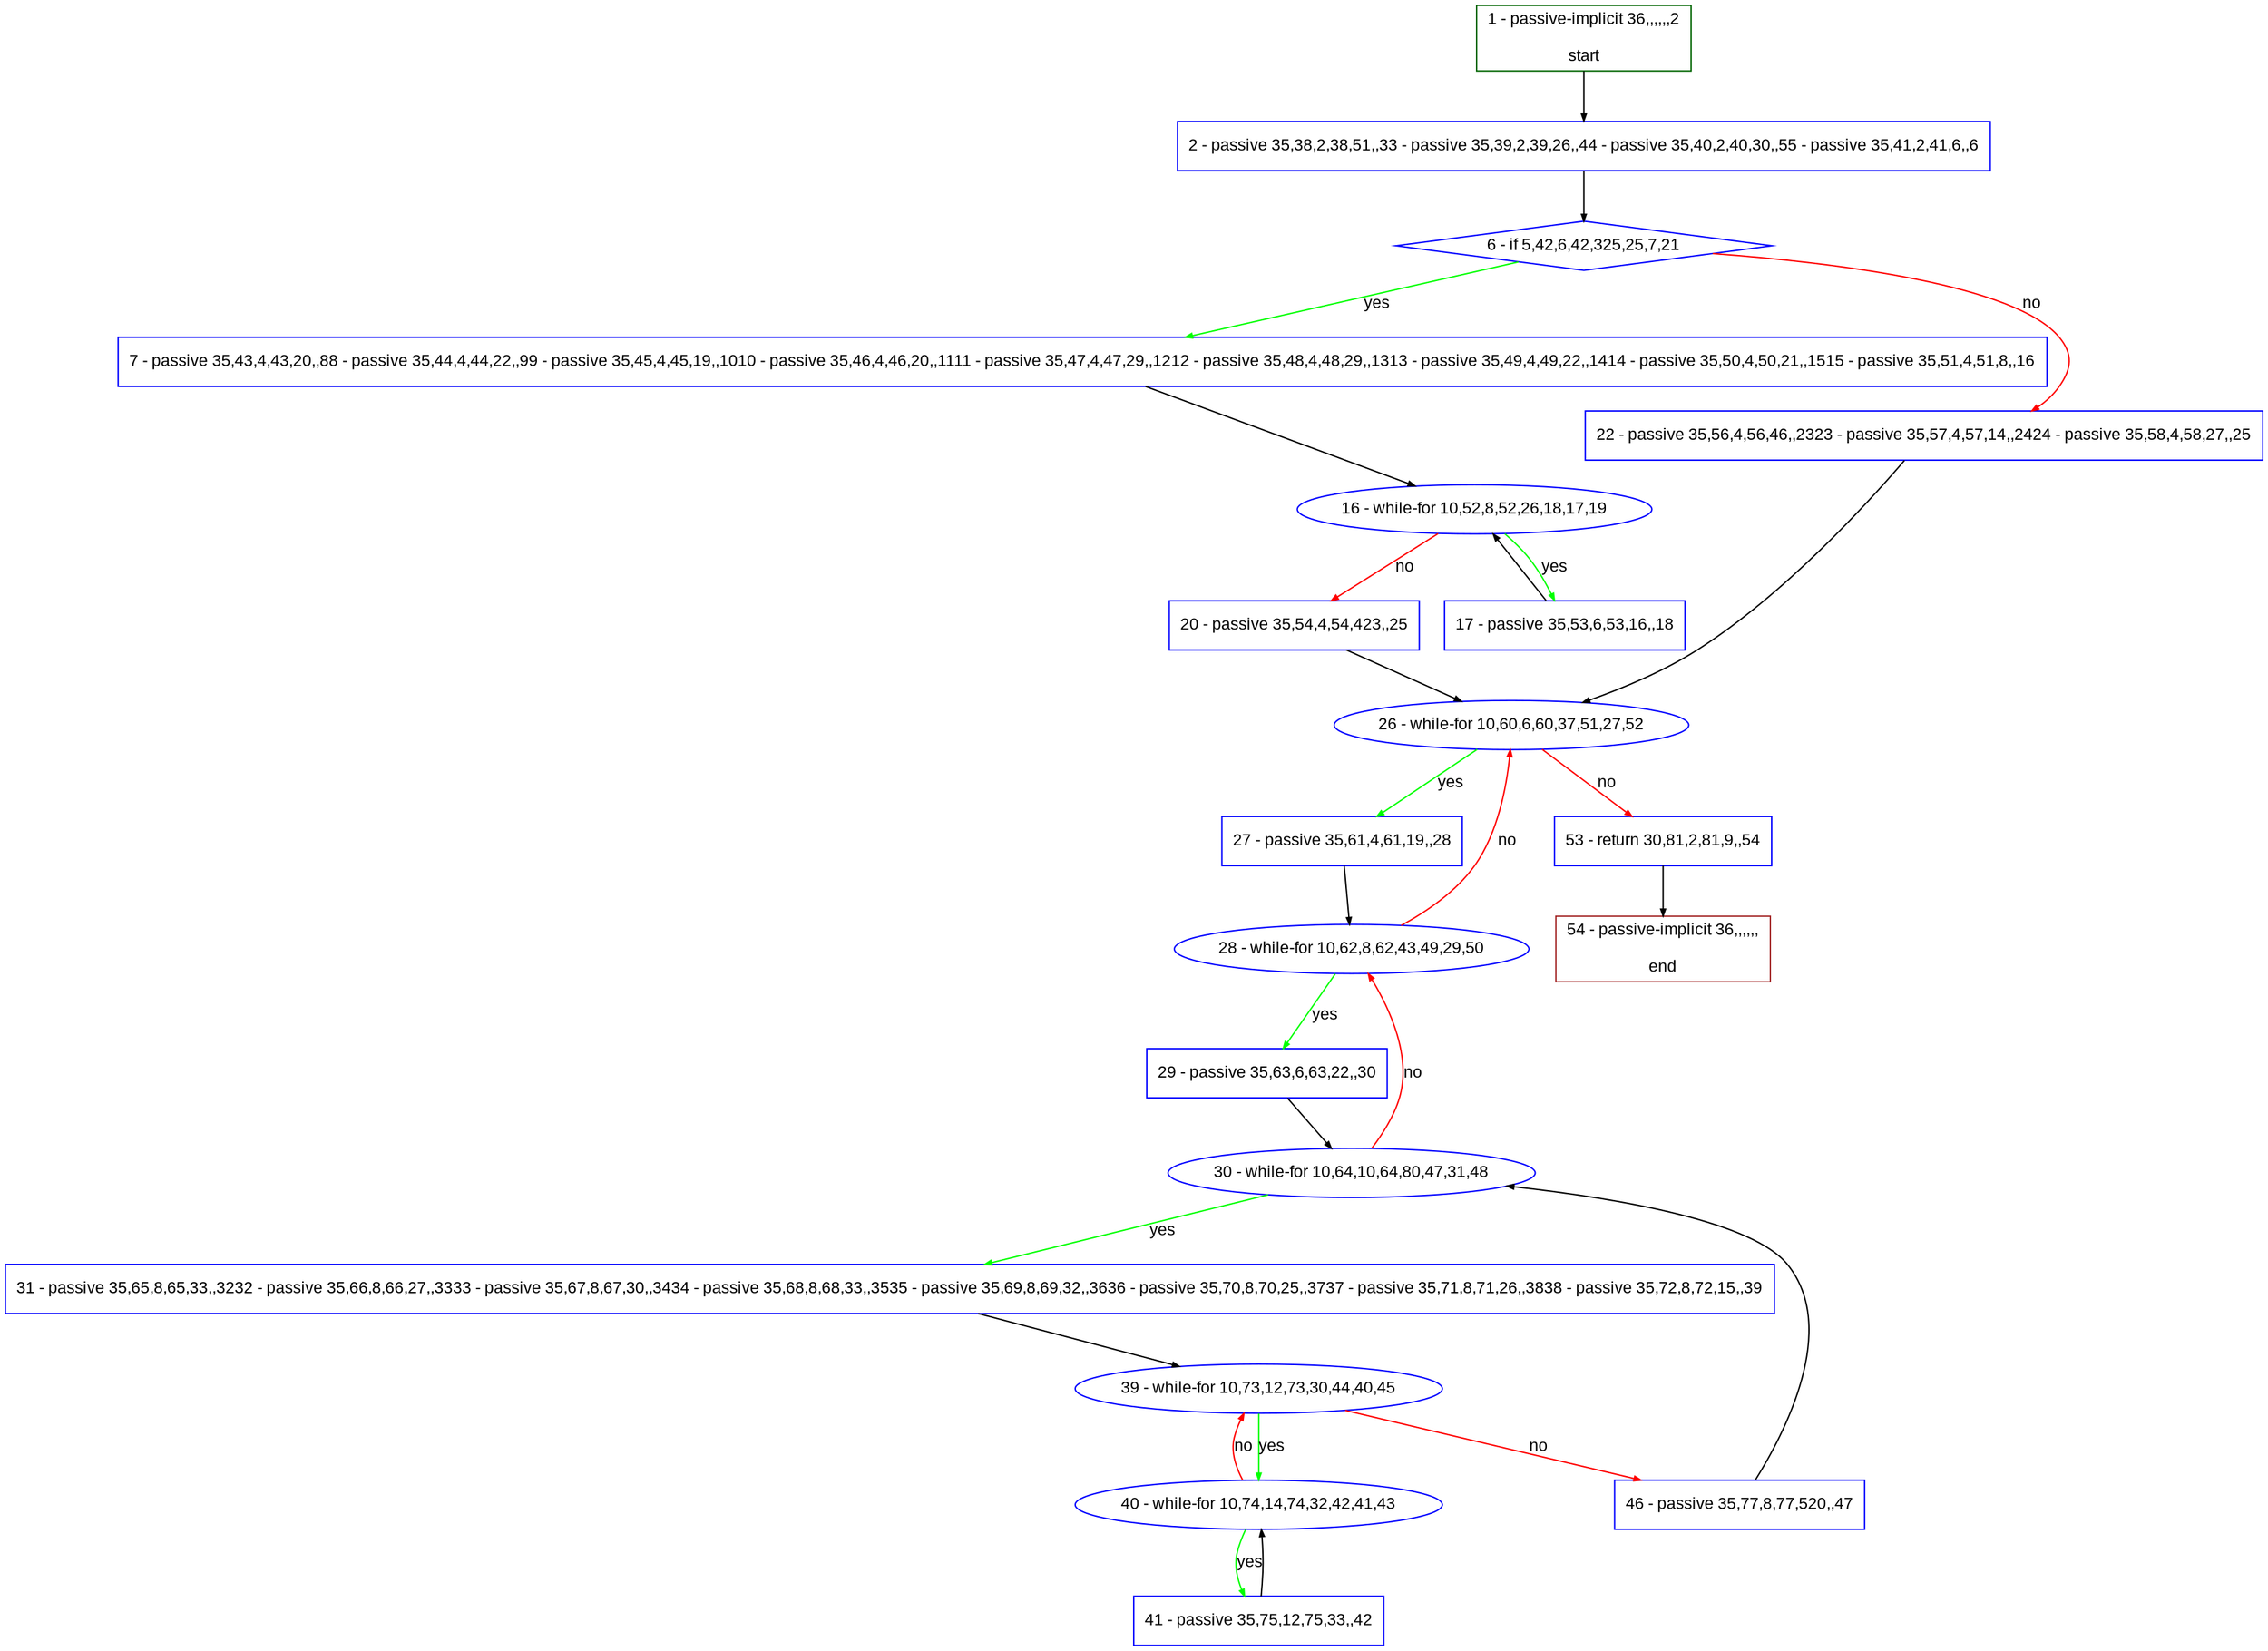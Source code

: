 digraph "" {
  graph [pack="true", label="", fontsize="12", packmode="clust", fontname="Arial", fillcolor="#FFFFCC", bgcolor="white", style="rounded,filled", compound="true"];
  node [node_initialized="no", label="", color="grey", fontsize="12", fillcolor="white", fontname="Arial", style="filled", shape="rectangle", compound="true", fixedsize="false"];
  edge [fontcolor="black", arrowhead="normal", arrowtail="none", arrowsize="0.5", ltail="", label="", color="black", fontsize="12", lhead="", fontname="Arial", dir="forward", compound="true"];
  __N1 [label="2 - passive 35,38,2,38,51,,33 - passive 35,39,2,39,26,,44 - passive 35,40,2,40,30,,55 - passive 35,41,2,41,6,,6", color="#0000ff", fillcolor="#ffffff", style="filled", shape="box"];
  __N2 [label="1 - passive-implicit 36,,,,,,2\n\nstart", color="#006400", fillcolor="#ffffff", style="filled", shape="box"];
  __N3 [label="6 - if 5,42,6,42,325,25,7,21", color="#0000ff", fillcolor="#ffffff", style="filled", shape="diamond"];
  __N4 [label="7 - passive 35,43,4,43,20,,88 - passive 35,44,4,44,22,,99 - passive 35,45,4,45,19,,1010 - passive 35,46,4,46,20,,1111 - passive 35,47,4,47,29,,1212 - passive 35,48,4,48,29,,1313 - passive 35,49,4,49,22,,1414 - passive 35,50,4,50,21,,1515 - passive 35,51,4,51,8,,16", color="#0000ff", fillcolor="#ffffff", style="filled", shape="box"];
  __N5 [label="22 - passive 35,56,4,56,46,,2323 - passive 35,57,4,57,14,,2424 - passive 35,58,4,58,27,,25", color="#0000ff", fillcolor="#ffffff", style="filled", shape="box"];
  __N6 [label="16 - while-for 10,52,8,52,26,18,17,19", color="#0000ff", fillcolor="#ffffff", style="filled", shape="oval"];
  __N7 [label="17 - passive 35,53,6,53,16,,18", color="#0000ff", fillcolor="#ffffff", style="filled", shape="box"];
  __N8 [label="20 - passive 35,54,4,54,423,,25", color="#0000ff", fillcolor="#ffffff", style="filled", shape="box"];
  __N9 [label="26 - while-for 10,60,6,60,37,51,27,52", color="#0000ff", fillcolor="#ffffff", style="filled", shape="oval"];
  __N10 [label="27 - passive 35,61,4,61,19,,28", color="#0000ff", fillcolor="#ffffff", style="filled", shape="box"];
  __N11 [label="53 - return 30,81,2,81,9,,54", color="#0000ff", fillcolor="#ffffff", style="filled", shape="box"];
  __N12 [label="28 - while-for 10,62,8,62,43,49,29,50", color="#0000ff", fillcolor="#ffffff", style="filled", shape="oval"];
  __N13 [label="29 - passive 35,63,6,63,22,,30", color="#0000ff", fillcolor="#ffffff", style="filled", shape="box"];
  __N14 [label="30 - while-for 10,64,10,64,80,47,31,48", color="#0000ff", fillcolor="#ffffff", style="filled", shape="oval"];
  __N15 [label="31 - passive 35,65,8,65,33,,3232 - passive 35,66,8,66,27,,3333 - passive 35,67,8,67,30,,3434 - passive 35,68,8,68,33,,3535 - passive 35,69,8,69,32,,3636 - passive 35,70,8,70,25,,3737 - passive 35,71,8,71,26,,3838 - passive 35,72,8,72,15,,39", color="#0000ff", fillcolor="#ffffff", style="filled", shape="box"];
  __N16 [label="39 - while-for 10,73,12,73,30,44,40,45", color="#0000ff", fillcolor="#ffffff", style="filled", shape="oval"];
  __N17 [label="40 - while-for 10,74,14,74,32,42,41,43", color="#0000ff", fillcolor="#ffffff", style="filled", shape="oval"];
  __N18 [label="46 - passive 35,77,8,77,520,,47", color="#0000ff", fillcolor="#ffffff", style="filled", shape="box"];
  __N19 [label="41 - passive 35,75,12,75,33,,42", color="#0000ff", fillcolor="#ffffff", style="filled", shape="box"];
  __N20 [label="54 - passive-implicit 36,,,,,,\n\nend", color="#a52a2a", fillcolor="#ffffff", style="filled", shape="box"];
  __N2 -> __N1 [arrowhead="normal", arrowtail="none", color="#000000", label="", dir="forward"];
  __N1 -> __N3 [arrowhead="normal", arrowtail="none", color="#000000", label="", dir="forward"];
  __N3 -> __N4 [arrowhead="normal", arrowtail="none", color="#00ff00", label="yes", dir="forward"];
  __N3 -> __N5 [arrowhead="normal", arrowtail="none", color="#ff0000", label="no", dir="forward"];
  __N4 -> __N6 [arrowhead="normal", arrowtail="none", color="#000000", label="", dir="forward"];
  __N6 -> __N7 [arrowhead="normal", arrowtail="none", color="#00ff00", label="yes", dir="forward"];
  __N7 -> __N6 [arrowhead="normal", arrowtail="none", color="#000000", label="", dir="forward"];
  __N6 -> __N8 [arrowhead="normal", arrowtail="none", color="#ff0000", label="no", dir="forward"];
  __N8 -> __N9 [arrowhead="normal", arrowtail="none", color="#000000", label="", dir="forward"];
  __N5 -> __N9 [arrowhead="normal", arrowtail="none", color="#000000", label="", dir="forward"];
  __N9 -> __N10 [arrowhead="normal", arrowtail="none", color="#00ff00", label="yes", dir="forward"];
  __N9 -> __N11 [arrowhead="normal", arrowtail="none", color="#ff0000", label="no", dir="forward"];
  __N10 -> __N12 [arrowhead="normal", arrowtail="none", color="#000000", label="", dir="forward"];
  __N12 -> __N9 [arrowhead="normal", arrowtail="none", color="#ff0000", label="no", dir="forward"];
  __N12 -> __N13 [arrowhead="normal", arrowtail="none", color="#00ff00", label="yes", dir="forward"];
  __N13 -> __N14 [arrowhead="normal", arrowtail="none", color="#000000", label="", dir="forward"];
  __N14 -> __N12 [arrowhead="normal", arrowtail="none", color="#ff0000", label="no", dir="forward"];
  __N14 -> __N15 [arrowhead="normal", arrowtail="none", color="#00ff00", label="yes", dir="forward"];
  __N15 -> __N16 [arrowhead="normal", arrowtail="none", color="#000000", label="", dir="forward"];
  __N16 -> __N17 [arrowhead="normal", arrowtail="none", color="#00ff00", label="yes", dir="forward"];
  __N17 -> __N16 [arrowhead="normal", arrowtail="none", color="#ff0000", label="no", dir="forward"];
  __N16 -> __N18 [arrowhead="normal", arrowtail="none", color="#ff0000", label="no", dir="forward"];
  __N17 -> __N19 [arrowhead="normal", arrowtail="none", color="#00ff00", label="yes", dir="forward"];
  __N19 -> __N17 [arrowhead="normal", arrowtail="none", color="#000000", label="", dir="forward"];
  __N18 -> __N14 [arrowhead="normal", arrowtail="none", color="#000000", label="", dir="forward"];
  __N11 -> __N20 [arrowhead="normal", arrowtail="none", color="#000000", label="", dir="forward"];
}
